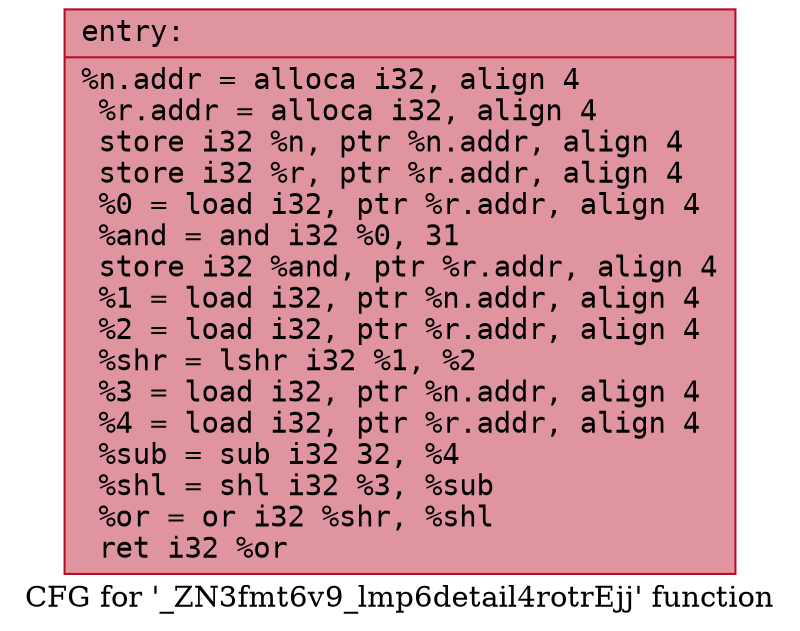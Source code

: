 digraph "CFG for '_ZN3fmt6v9_lmp6detail4rotrEjj' function" {
	label="CFG for '_ZN3fmt6v9_lmp6detail4rotrEjj' function";

	Node0x55fec3073a60 [shape=record,color="#b70d28ff", style=filled, fillcolor="#b70d2870" fontname="Courier",label="{entry:\l|  %n.addr = alloca i32, align 4\l  %r.addr = alloca i32, align 4\l  store i32 %n, ptr %n.addr, align 4\l  store i32 %r, ptr %r.addr, align 4\l  %0 = load i32, ptr %r.addr, align 4\l  %and = and i32 %0, 31\l  store i32 %and, ptr %r.addr, align 4\l  %1 = load i32, ptr %n.addr, align 4\l  %2 = load i32, ptr %r.addr, align 4\l  %shr = lshr i32 %1, %2\l  %3 = load i32, ptr %n.addr, align 4\l  %4 = load i32, ptr %r.addr, align 4\l  %sub = sub i32 32, %4\l  %shl = shl i32 %3, %sub\l  %or = or i32 %shr, %shl\l  ret i32 %or\l}"];
}
